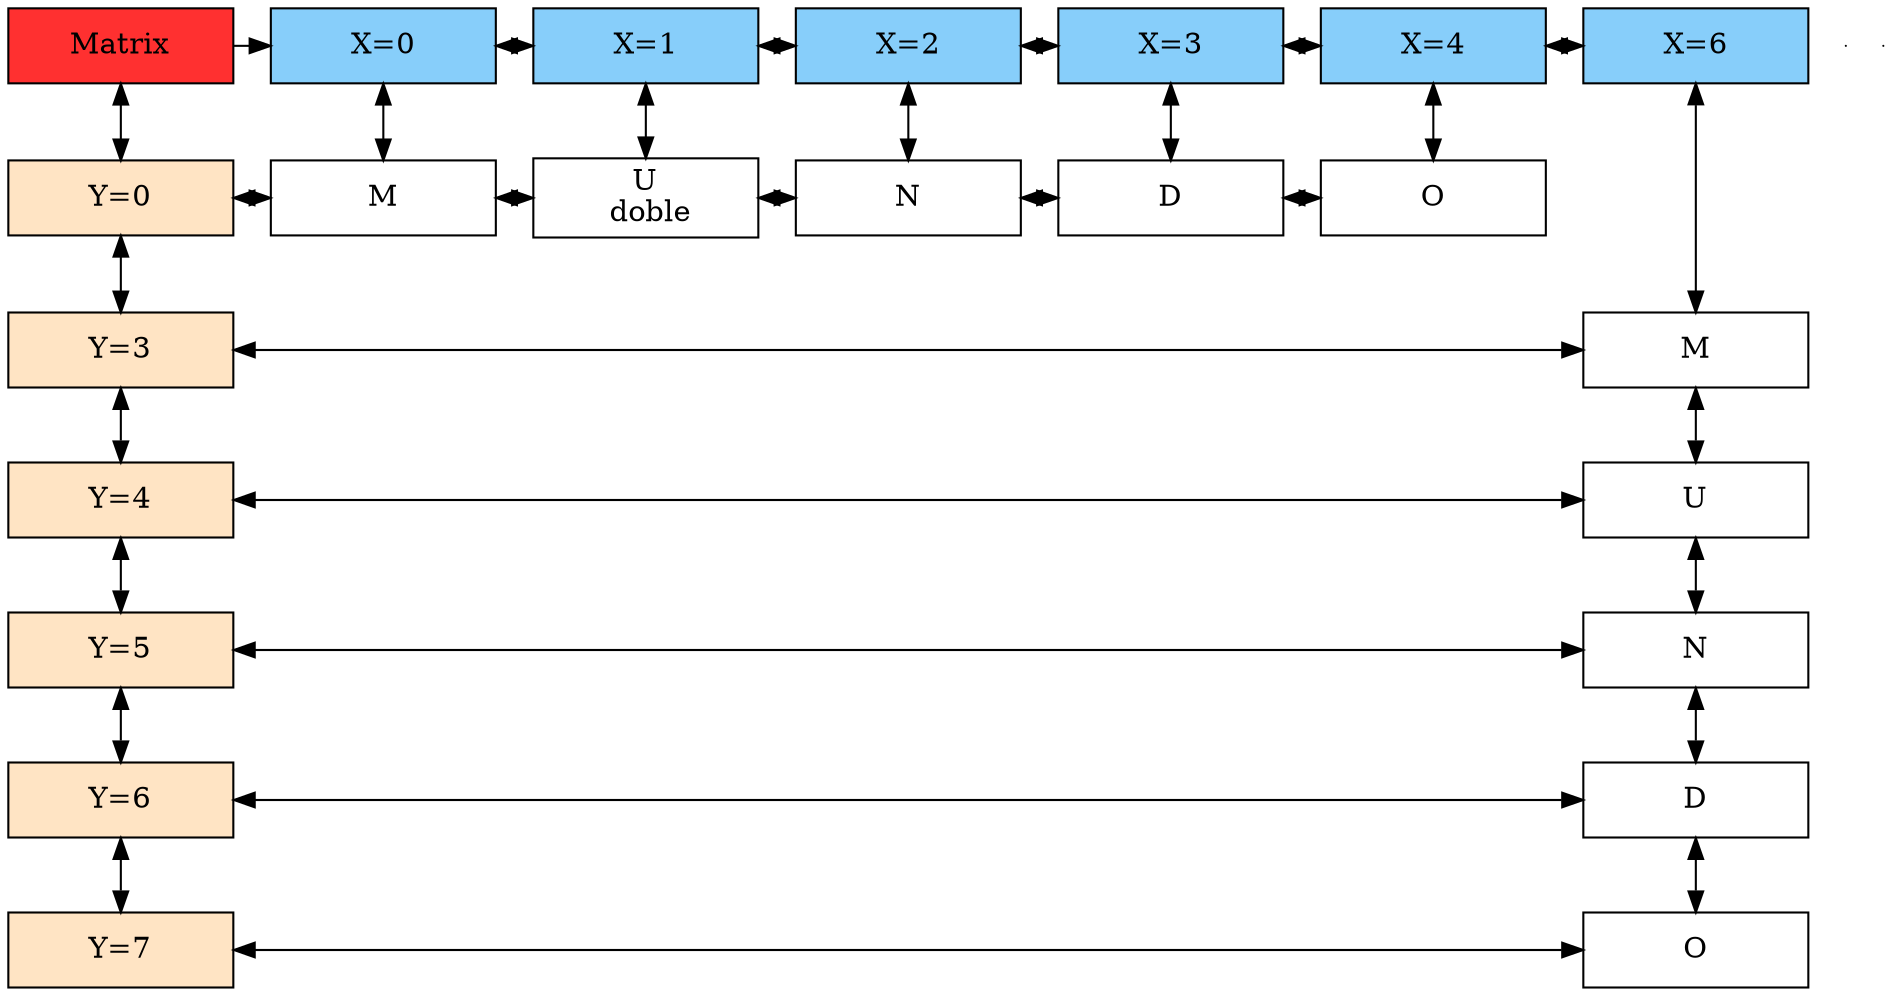 digraph Sparce_Matrix { 
 node [shape=box]
	Mt[ label = "Matrix", width = 1.5, style = filled, fillcolor = firebrick1, group = 1 ];
	e0[ shape = point, width = 0 ];
e1[shape = point, width = 0];
Nodox2 [label = "X=0" width = 1.5 style = filled, fillcolor = lightskyblue, group =2];
Nodox5 [label = "X=1" width = 1.5 style = filled, fillcolor = lightskyblue, group =5];
Nodox7 [label = "X=2" width = 1.5 style = filled, fillcolor = lightskyblue, group =7];
Nodox9 [label = "X=3" width = 1.5 style = filled, fillcolor = lightskyblue, group =9];
Nodox11 [label = "X=4" width = 1.5 style = filled, fillcolor = lightskyblue, group =11];
Nodox13 [label = "X=6"width = 1.5 style = filled, fillcolor = lightskyblue, group =13];
Nodoy3->Nodoy4[constraint=false, dir=both];
Nodoy4->Nodoy6[constraint=false, dir=both];
Nodoy6->Nodoy8[constraint=false, dir=both];
Nodoy8->Nodoy10[constraint=false, dir=both];
Nodoy10->Nodoy12[constraint=false, dir=both];
Nodoy14->Nodoy15[constraint=false, dir=both];
Nodoy16->Nodoy17[constraint=false, dir=both];
Nodoy18->Nodoy19[constraint=false, dir=both];
Nodoy20->Nodoy21[constraint=false, dir=both];
Nodoy22->Nodoy23[constraint=false, dir=both];
Nodoy3 [label = "Y=0" width = 1.5 style = filled, fillcolor = bisque1, group = 1  ];
Nodoy14 [label = "Y=3" width = 1.5 style = filled, fillcolor = bisque1, group = 1  ];
Nodoy16 [label = "Y=4" width = 1.5 style = filled, fillcolor = bisque1, group = 1  ];
Nodoy18 [label = "Y=5" width = 1.5 style = filled, fillcolor = bisque1, group = 1  ];
Nodoy20 [label = "Y=6" width = 1.5 style = filled, fillcolor = bisque1, group = 1  ];
Nodoy22 [label = "Y=7"width = 1.5 style = filled, fillcolor = bisque1, group = 1  ];
Nodox2->Nodoy4[dir=both]
Nodox5->Nodoy6[dir=both]
Nodox7->Nodoy8[dir=both]
Nodox9->Nodoy10[dir=both]
Nodox11->Nodoy12[dir=both]
Nodox13->Nodoy15[dir=both]
Nodoy15->Nodoy17[dir=both];
Nodoy17->Nodoy19[dir=both];
Nodoy19->Nodoy21[dir=both];
Nodoy21->Nodoy23[dir=both];
Mt->Nodox2;
Nodox2->Nodox5[dir=both];
Nodox5->Nodox7[dir=both];
Nodox7->Nodox9[dir=both];
Nodox9->Nodox11[dir=both];
Nodox11->Nodox13[dir=both];
Mt->Nodoy3[dir=both];
Nodoy3->Nodoy14[dir=both];
Nodoy14->Nodoy16[dir=both];
Nodoy16->Nodoy18[dir=both];
Nodoy18->Nodoy20[dir=both];
Nodoy20->Nodoy22[dir=both];
 { rank = same; Mt; Nodox2; Nodox5; Nodox7; Nodox9; Nodox11; Nodox13}
Nodoy3[label = "Y=0" width = 1.5, group = 1];
Nodoy4[label = "M" width = 1.5, group = 2];
Nodoy6[label = "U\n doble" width = 1.5, group = 5];
Nodoy8[label = "N" width = 1.5, group = 7];
Nodoy10[label = "D" width = 1.5, group = 9];
Nodoy12[label = "O" width = 1.5, group = 11];
Nodoy14[label = "Y=3" width = 1.5, group = 1];
Nodoy15[label = "M" width = 1.5, group = 13];
Nodoy16[label = "Y=4" width = 1.5, group = 1];
Nodoy17[label = "U" width = 1.5, group = 13];
Nodoy18[label = "Y=5" width = 1.5, group = 1];
Nodoy19[label = "N" width = 1.5, group = 13];
Nodoy20[label = "Y=6" width = 1.5, group = 1];
Nodoy21[label = "D" width = 1.5, group = 13];
Nodoy22[label = "Y=7" width = 1.5, group = 1];
Nodoy23[label = "O" width = 1.5, group = 13];
{rank= same; Nodoy3;Nodoy4;Nodoy6;Nodoy8;Nodoy10;Nodoy12}
 {rank=same;Nodoy14;Nodoy15}
 {rank=same;Nodoy16;Nodoy17}
 {rank=same;Nodoy18;Nodoy19}
 {rank=same;Nodoy20;Nodoy21}
 {rank=same;Nodoy22;Nodoy23}
}